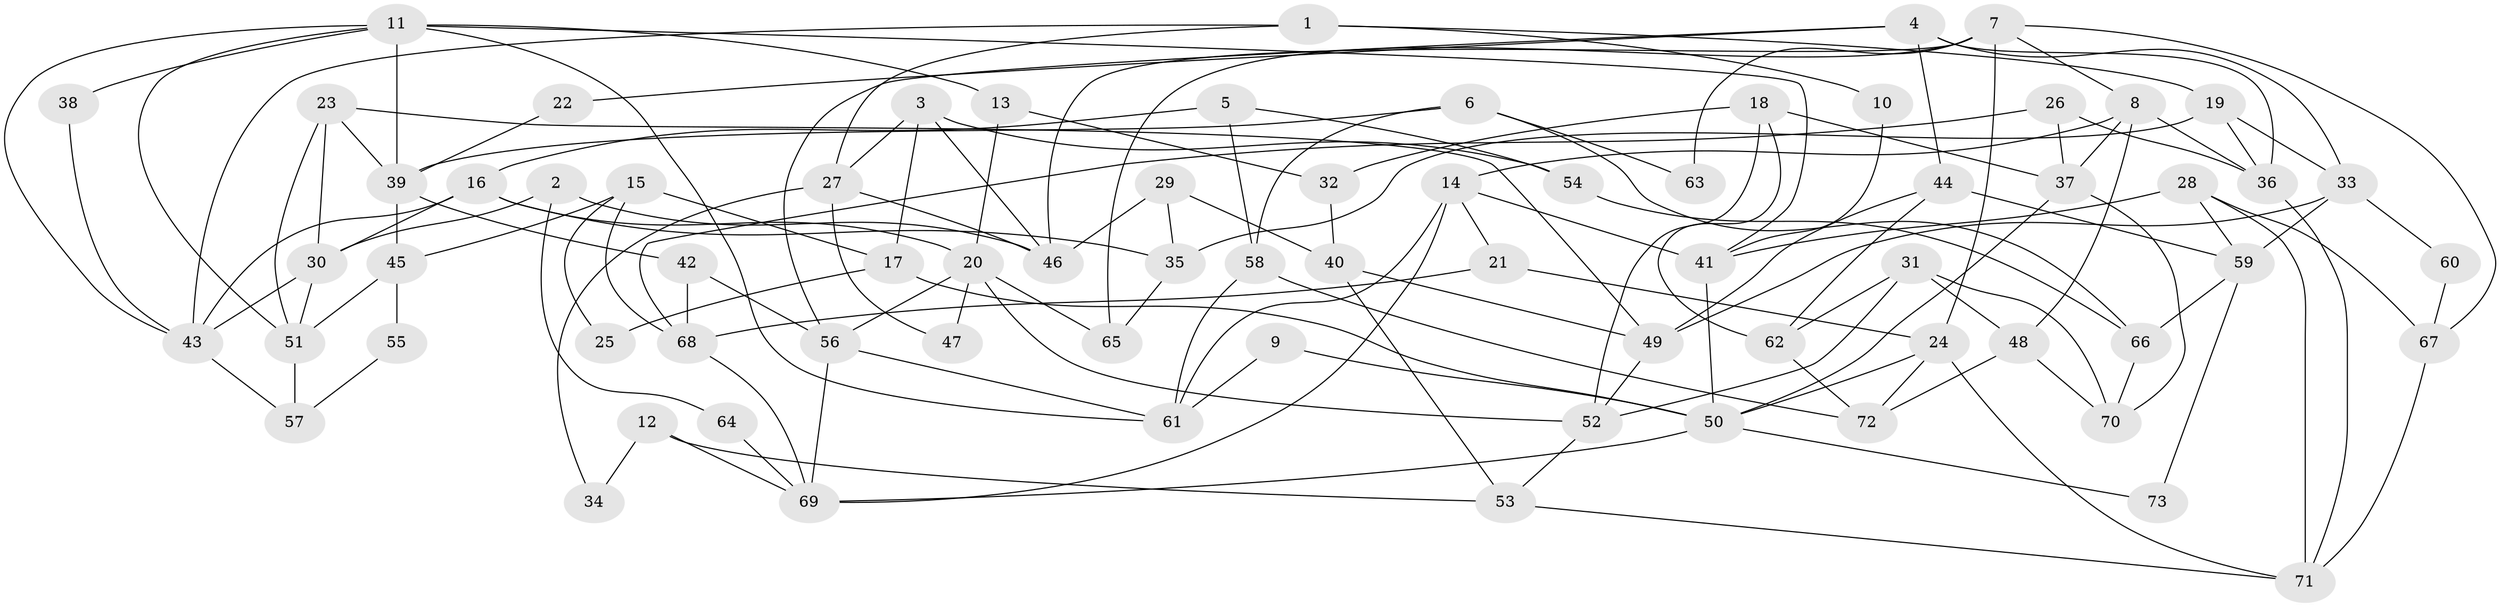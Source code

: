 // coarse degree distribution, {4: 0.08695652173913043, 6: 0.2391304347826087, 5: 0.1956521739130435, 8: 0.08695652173913043, 2: 0.13043478260869565, 3: 0.13043478260869565, 7: 0.08695652173913043, 1: 0.021739130434782608, 10: 0.021739130434782608}
// Generated by graph-tools (version 1.1) at 2025/24/03/03/25 07:24:04]
// undirected, 73 vertices, 146 edges
graph export_dot {
graph [start="1"]
  node [color=gray90,style=filled];
  1;
  2;
  3;
  4;
  5;
  6;
  7;
  8;
  9;
  10;
  11;
  12;
  13;
  14;
  15;
  16;
  17;
  18;
  19;
  20;
  21;
  22;
  23;
  24;
  25;
  26;
  27;
  28;
  29;
  30;
  31;
  32;
  33;
  34;
  35;
  36;
  37;
  38;
  39;
  40;
  41;
  42;
  43;
  44;
  45;
  46;
  47;
  48;
  49;
  50;
  51;
  52;
  53;
  54;
  55;
  56;
  57;
  58;
  59;
  60;
  61;
  62;
  63;
  64;
  65;
  66;
  67;
  68;
  69;
  70;
  71;
  72;
  73;
  1 -- 43;
  1 -- 19;
  1 -- 10;
  1 -- 27;
  2 -- 30;
  2 -- 46;
  2 -- 64;
  3 -- 17;
  3 -- 46;
  3 -- 27;
  3 -- 54;
  4 -- 44;
  4 -- 33;
  4 -- 22;
  4 -- 36;
  4 -- 56;
  5 -- 54;
  5 -- 16;
  5 -- 58;
  6 -- 58;
  6 -- 66;
  6 -- 39;
  6 -- 63;
  7 -- 67;
  7 -- 8;
  7 -- 24;
  7 -- 46;
  7 -- 63;
  7 -- 65;
  8 -- 14;
  8 -- 36;
  8 -- 37;
  8 -- 48;
  9 -- 61;
  9 -- 50;
  10 -- 41;
  11 -- 61;
  11 -- 39;
  11 -- 13;
  11 -- 38;
  11 -- 41;
  11 -- 43;
  11 -- 51;
  12 -- 69;
  12 -- 53;
  12 -- 34;
  13 -- 20;
  13 -- 32;
  14 -- 21;
  14 -- 69;
  14 -- 41;
  14 -- 61;
  15 -- 45;
  15 -- 68;
  15 -- 17;
  15 -- 25;
  16 -- 20;
  16 -- 43;
  16 -- 30;
  16 -- 35;
  17 -- 50;
  17 -- 25;
  18 -- 37;
  18 -- 52;
  18 -- 32;
  18 -- 62;
  19 -- 35;
  19 -- 36;
  19 -- 33;
  20 -- 65;
  20 -- 52;
  20 -- 47;
  20 -- 56;
  21 -- 68;
  21 -- 24;
  22 -- 39;
  23 -- 39;
  23 -- 51;
  23 -- 30;
  23 -- 49;
  24 -- 50;
  24 -- 71;
  24 -- 72;
  26 -- 36;
  26 -- 37;
  26 -- 68;
  27 -- 34;
  27 -- 46;
  27 -- 47;
  28 -- 41;
  28 -- 71;
  28 -- 59;
  28 -- 67;
  29 -- 40;
  29 -- 46;
  29 -- 35;
  30 -- 43;
  30 -- 51;
  31 -- 62;
  31 -- 48;
  31 -- 52;
  31 -- 70;
  32 -- 40;
  33 -- 49;
  33 -- 59;
  33 -- 60;
  35 -- 65;
  36 -- 71;
  37 -- 70;
  37 -- 50;
  38 -- 43;
  39 -- 42;
  39 -- 45;
  40 -- 49;
  40 -- 53;
  41 -- 50;
  42 -- 56;
  42 -- 68;
  43 -- 57;
  44 -- 62;
  44 -- 59;
  44 -- 49;
  45 -- 51;
  45 -- 55;
  48 -- 72;
  48 -- 70;
  49 -- 52;
  50 -- 69;
  50 -- 73;
  51 -- 57;
  52 -- 53;
  53 -- 71;
  54 -- 66;
  55 -- 57;
  56 -- 61;
  56 -- 69;
  58 -- 61;
  58 -- 72;
  59 -- 66;
  59 -- 73;
  60 -- 67;
  62 -- 72;
  64 -- 69;
  66 -- 70;
  67 -- 71;
  68 -- 69;
}
